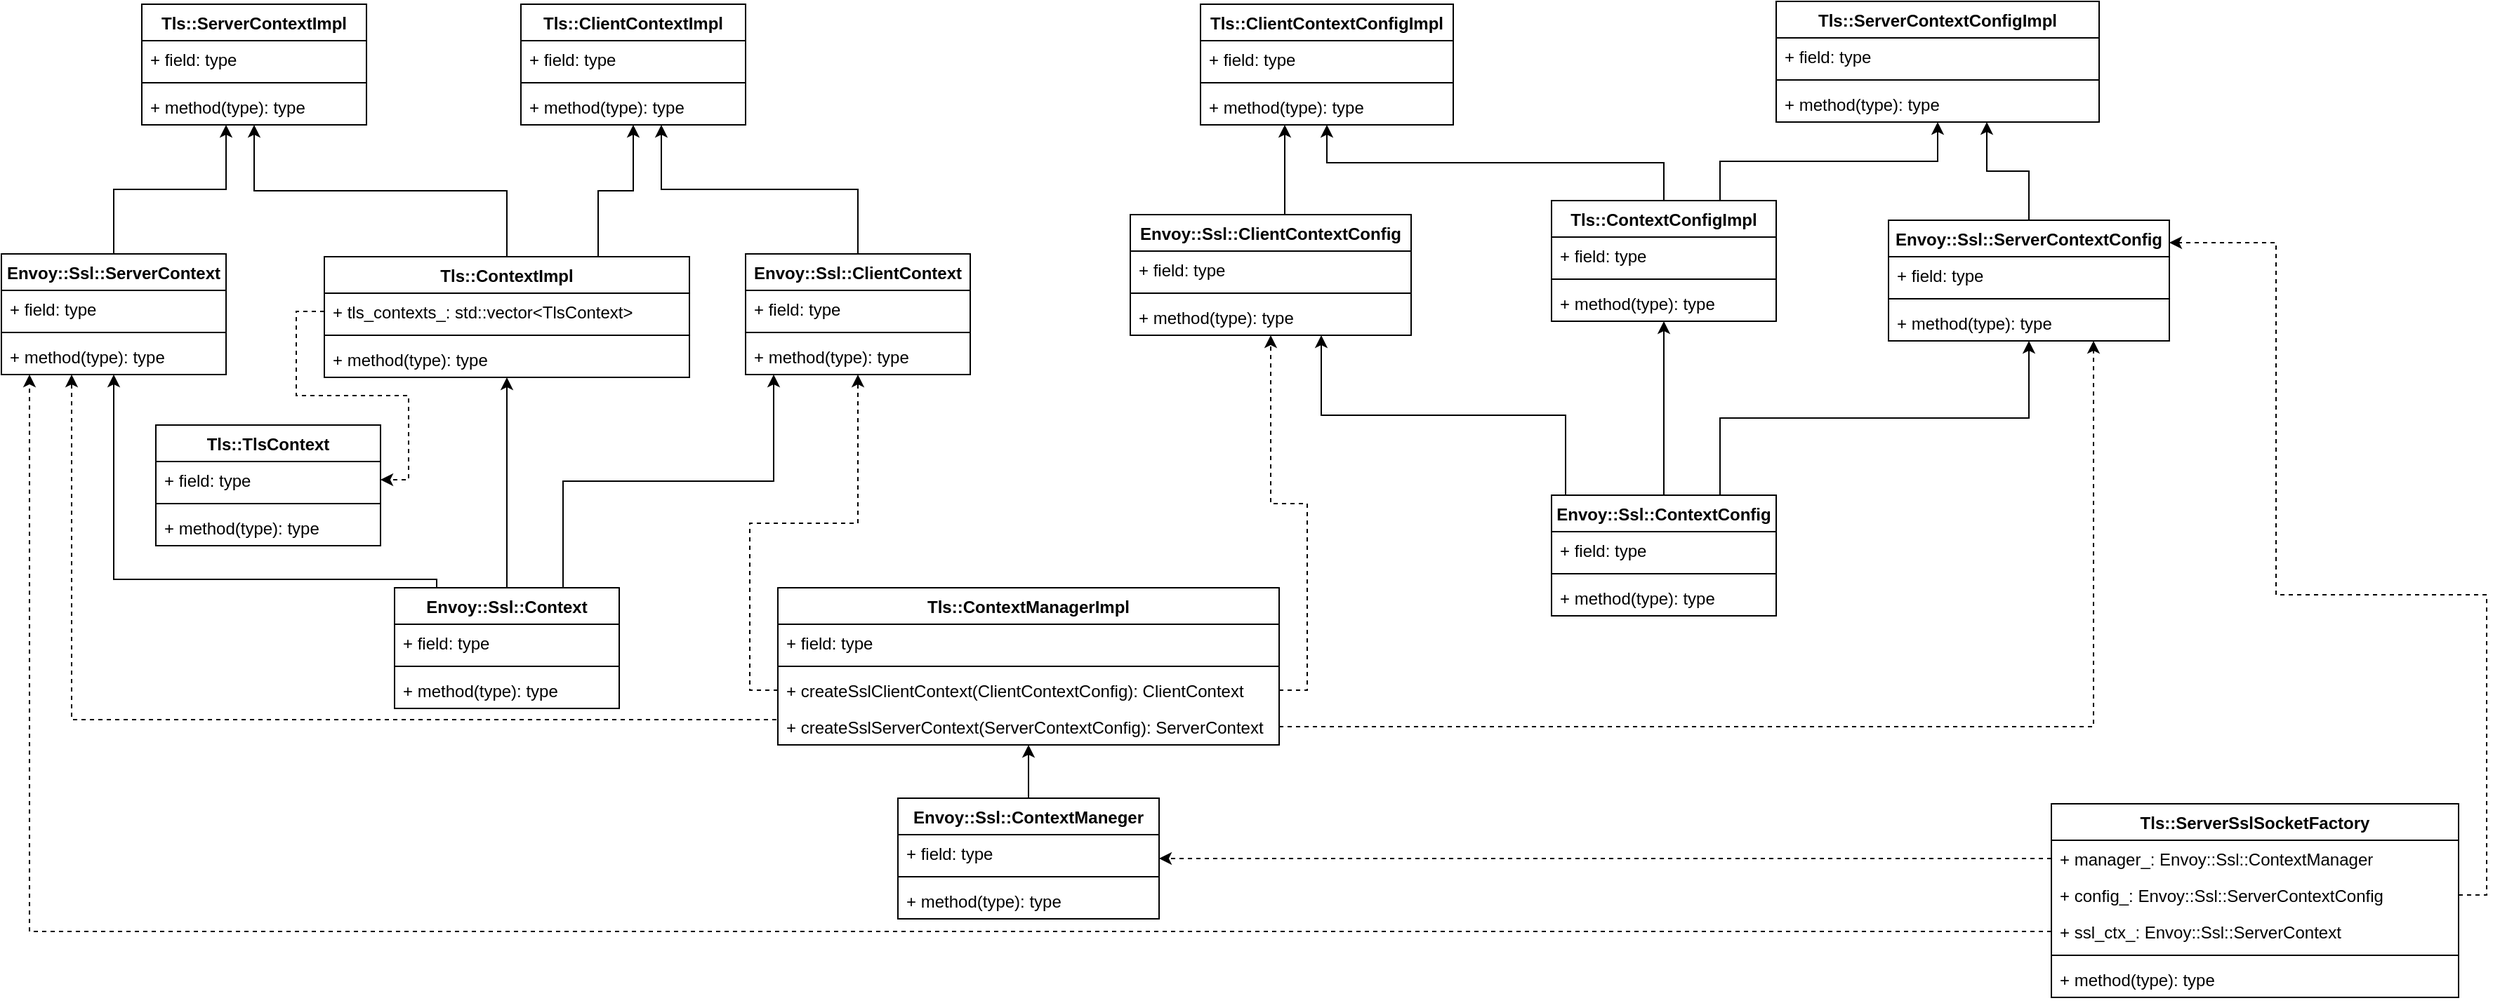 <mxfile version="20.0.1" type="github">
  <diagram id="fpAuEDeqfhxS8tu8NXfJ" name="Page-1">
    <mxGraphModel dx="1635" dy="909" grid="1" gridSize="10" guides="1" tooltips="1" connect="1" arrows="1" fold="1" page="1" pageScale="1" pageWidth="850" pageHeight="1100" math="0" shadow="0">
      <root>
        <mxCell id="0" />
        <mxCell id="1" parent="0" />
        <mxCell id="iw4yv8eGYF1eSozu9PhO-1" value="Tls::ServerContextImpl" style="swimlane;fontStyle=1;align=center;verticalAlign=top;childLayout=stackLayout;horizontal=1;startSize=26;horizontalStack=0;resizeParent=1;resizeParentMax=0;resizeLast=0;collapsible=1;marginBottom=0;" vertex="1" parent="1">
          <mxGeometry x="330" y="440" width="160" height="86" as="geometry" />
        </mxCell>
        <mxCell id="iw4yv8eGYF1eSozu9PhO-2" value="+ field: type" style="text;strokeColor=none;fillColor=none;align=left;verticalAlign=top;spacingLeft=4;spacingRight=4;overflow=hidden;rotatable=0;points=[[0,0.5],[1,0.5]];portConstraint=eastwest;" vertex="1" parent="iw4yv8eGYF1eSozu9PhO-1">
          <mxGeometry y="26" width="160" height="26" as="geometry" />
        </mxCell>
        <mxCell id="iw4yv8eGYF1eSozu9PhO-3" value="" style="line;strokeWidth=1;fillColor=none;align=left;verticalAlign=middle;spacingTop=-1;spacingLeft=3;spacingRight=3;rotatable=0;labelPosition=right;points=[];portConstraint=eastwest;" vertex="1" parent="iw4yv8eGYF1eSozu9PhO-1">
          <mxGeometry y="52" width="160" height="8" as="geometry" />
        </mxCell>
        <mxCell id="iw4yv8eGYF1eSozu9PhO-4" value="+ method(type): type" style="text;strokeColor=none;fillColor=none;align=left;verticalAlign=top;spacingLeft=4;spacingRight=4;overflow=hidden;rotatable=0;points=[[0,0.5],[1,0.5]];portConstraint=eastwest;" vertex="1" parent="iw4yv8eGYF1eSozu9PhO-1">
          <mxGeometry y="60" width="160" height="26" as="geometry" />
        </mxCell>
        <mxCell id="iw4yv8eGYF1eSozu9PhO-17" style="edgeStyle=orthogonalEdgeStyle;rounded=0;orthogonalLoop=1;jettySize=auto;html=1;" edge="1" parent="1" source="iw4yv8eGYF1eSozu9PhO-5" target="iw4yv8eGYF1eSozu9PhO-1">
          <mxGeometry relative="1" as="geometry" />
        </mxCell>
        <mxCell id="iw4yv8eGYF1eSozu9PhO-18" style="edgeStyle=orthogonalEdgeStyle;rounded=0;orthogonalLoop=1;jettySize=auto;html=1;exitX=0.75;exitY=0;exitDx=0;exitDy=0;" edge="1" parent="1" source="iw4yv8eGYF1eSozu9PhO-5" target="iw4yv8eGYF1eSozu9PhO-13">
          <mxGeometry relative="1" as="geometry" />
        </mxCell>
        <mxCell id="iw4yv8eGYF1eSozu9PhO-5" value="Tls::ContextImpl" style="swimlane;fontStyle=1;align=center;verticalAlign=top;childLayout=stackLayout;horizontal=1;startSize=26;horizontalStack=0;resizeParent=1;resizeParentMax=0;resizeLast=0;collapsible=1;marginBottom=0;" vertex="1" parent="1">
          <mxGeometry x="460" y="620" width="260" height="86" as="geometry" />
        </mxCell>
        <mxCell id="iw4yv8eGYF1eSozu9PhO-6" value="+ tls_contexts_: std::vector&lt;TlsContext&gt;" style="text;strokeColor=none;fillColor=none;align=left;verticalAlign=top;spacingLeft=4;spacingRight=4;overflow=hidden;rotatable=0;points=[[0,0.5],[1,0.5]];portConstraint=eastwest;" vertex="1" parent="iw4yv8eGYF1eSozu9PhO-5">
          <mxGeometry y="26" width="260" height="26" as="geometry" />
        </mxCell>
        <mxCell id="iw4yv8eGYF1eSozu9PhO-7" value="" style="line;strokeWidth=1;fillColor=none;align=left;verticalAlign=middle;spacingTop=-1;spacingLeft=3;spacingRight=3;rotatable=0;labelPosition=right;points=[];portConstraint=eastwest;" vertex="1" parent="iw4yv8eGYF1eSozu9PhO-5">
          <mxGeometry y="52" width="260" height="8" as="geometry" />
        </mxCell>
        <mxCell id="iw4yv8eGYF1eSozu9PhO-8" value="+ method(type): type" style="text;strokeColor=none;fillColor=none;align=left;verticalAlign=top;spacingLeft=4;spacingRight=4;overflow=hidden;rotatable=0;points=[[0,0.5],[1,0.5]];portConstraint=eastwest;" vertex="1" parent="iw4yv8eGYF1eSozu9PhO-5">
          <mxGeometry y="60" width="260" height="26" as="geometry" />
        </mxCell>
        <mxCell id="iw4yv8eGYF1eSozu9PhO-19" style="edgeStyle=orthogonalEdgeStyle;rounded=0;orthogonalLoop=1;jettySize=auto;html=1;" edge="1" parent="1" source="iw4yv8eGYF1eSozu9PhO-9" target="iw4yv8eGYF1eSozu9PhO-5">
          <mxGeometry relative="1" as="geometry" />
        </mxCell>
        <mxCell id="iw4yv8eGYF1eSozu9PhO-75" style="edgeStyle=orthogonalEdgeStyle;rounded=0;orthogonalLoop=1;jettySize=auto;html=1;exitX=0.75;exitY=0;exitDx=0;exitDy=0;" edge="1" parent="1" source="iw4yv8eGYF1eSozu9PhO-9" target="iw4yv8eGYF1eSozu9PhO-69">
          <mxGeometry relative="1" as="geometry">
            <Array as="points">
              <mxPoint x="630" y="780" />
              <mxPoint x="780" y="780" />
            </Array>
          </mxGeometry>
        </mxCell>
        <mxCell id="iw4yv8eGYF1eSozu9PhO-76" style="edgeStyle=orthogonalEdgeStyle;rounded=0;orthogonalLoop=1;jettySize=auto;html=1;exitX=0.25;exitY=0;exitDx=0;exitDy=0;" edge="1" parent="1" source="iw4yv8eGYF1eSozu9PhO-9" target="iw4yv8eGYF1eSozu9PhO-65">
          <mxGeometry relative="1" as="geometry">
            <Array as="points">
              <mxPoint x="540" y="850" />
              <mxPoint x="310" y="850" />
            </Array>
          </mxGeometry>
        </mxCell>
        <mxCell id="iw4yv8eGYF1eSozu9PhO-9" value="Envoy::Ssl::Context" style="swimlane;fontStyle=1;align=center;verticalAlign=top;childLayout=stackLayout;horizontal=1;startSize=26;horizontalStack=0;resizeParent=1;resizeParentMax=0;resizeLast=0;collapsible=1;marginBottom=0;" vertex="1" parent="1">
          <mxGeometry x="510" y="856" width="160" height="86" as="geometry" />
        </mxCell>
        <mxCell id="iw4yv8eGYF1eSozu9PhO-10" value="+ field: type" style="text;strokeColor=none;fillColor=none;align=left;verticalAlign=top;spacingLeft=4;spacingRight=4;overflow=hidden;rotatable=0;points=[[0,0.5],[1,0.5]];portConstraint=eastwest;" vertex="1" parent="iw4yv8eGYF1eSozu9PhO-9">
          <mxGeometry y="26" width="160" height="26" as="geometry" />
        </mxCell>
        <mxCell id="iw4yv8eGYF1eSozu9PhO-11" value="" style="line;strokeWidth=1;fillColor=none;align=left;verticalAlign=middle;spacingTop=-1;spacingLeft=3;spacingRight=3;rotatable=0;labelPosition=right;points=[];portConstraint=eastwest;" vertex="1" parent="iw4yv8eGYF1eSozu9PhO-9">
          <mxGeometry y="52" width="160" height="8" as="geometry" />
        </mxCell>
        <mxCell id="iw4yv8eGYF1eSozu9PhO-12" value="+ method(type): type" style="text;strokeColor=none;fillColor=none;align=left;verticalAlign=top;spacingLeft=4;spacingRight=4;overflow=hidden;rotatable=0;points=[[0,0.5],[1,0.5]];portConstraint=eastwest;" vertex="1" parent="iw4yv8eGYF1eSozu9PhO-9">
          <mxGeometry y="60" width="160" height="26" as="geometry" />
        </mxCell>
        <mxCell id="iw4yv8eGYF1eSozu9PhO-13" value="Tls::ClientContextImpl" style="swimlane;fontStyle=1;align=center;verticalAlign=top;childLayout=stackLayout;horizontal=1;startSize=26;horizontalStack=0;resizeParent=1;resizeParentMax=0;resizeLast=0;collapsible=1;marginBottom=0;" vertex="1" parent="1">
          <mxGeometry x="600" y="440" width="160" height="86" as="geometry" />
        </mxCell>
        <mxCell id="iw4yv8eGYF1eSozu9PhO-14" value="+ field: type" style="text;strokeColor=none;fillColor=none;align=left;verticalAlign=top;spacingLeft=4;spacingRight=4;overflow=hidden;rotatable=0;points=[[0,0.5],[1,0.5]];portConstraint=eastwest;" vertex="1" parent="iw4yv8eGYF1eSozu9PhO-13">
          <mxGeometry y="26" width="160" height="26" as="geometry" />
        </mxCell>
        <mxCell id="iw4yv8eGYF1eSozu9PhO-15" value="" style="line;strokeWidth=1;fillColor=none;align=left;verticalAlign=middle;spacingTop=-1;spacingLeft=3;spacingRight=3;rotatable=0;labelPosition=right;points=[];portConstraint=eastwest;" vertex="1" parent="iw4yv8eGYF1eSozu9PhO-13">
          <mxGeometry y="52" width="160" height="8" as="geometry" />
        </mxCell>
        <mxCell id="iw4yv8eGYF1eSozu9PhO-16" value="+ method(type): type" style="text;strokeColor=none;fillColor=none;align=left;verticalAlign=top;spacingLeft=4;spacingRight=4;overflow=hidden;rotatable=0;points=[[0,0.5],[1,0.5]];portConstraint=eastwest;" vertex="1" parent="iw4yv8eGYF1eSozu9PhO-13">
          <mxGeometry y="60" width="160" height="26" as="geometry" />
        </mxCell>
        <mxCell id="iw4yv8eGYF1eSozu9PhO-20" value="Tls::TlsContext&#xa;" style="swimlane;fontStyle=1;align=center;verticalAlign=top;childLayout=stackLayout;horizontal=1;startSize=26;horizontalStack=0;resizeParent=1;resizeParentMax=0;resizeLast=0;collapsible=1;marginBottom=0;" vertex="1" parent="1">
          <mxGeometry x="340" y="740" width="160" height="86" as="geometry" />
        </mxCell>
        <mxCell id="iw4yv8eGYF1eSozu9PhO-21" value="+ field: type" style="text;strokeColor=none;fillColor=none;align=left;verticalAlign=top;spacingLeft=4;spacingRight=4;overflow=hidden;rotatable=0;points=[[0,0.5],[1,0.5]];portConstraint=eastwest;" vertex="1" parent="iw4yv8eGYF1eSozu9PhO-20">
          <mxGeometry y="26" width="160" height="26" as="geometry" />
        </mxCell>
        <mxCell id="iw4yv8eGYF1eSozu9PhO-22" value="" style="line;strokeWidth=1;fillColor=none;align=left;verticalAlign=middle;spacingTop=-1;spacingLeft=3;spacingRight=3;rotatable=0;labelPosition=right;points=[];portConstraint=eastwest;" vertex="1" parent="iw4yv8eGYF1eSozu9PhO-20">
          <mxGeometry y="52" width="160" height="8" as="geometry" />
        </mxCell>
        <mxCell id="iw4yv8eGYF1eSozu9PhO-23" value="+ method(type): type" style="text;strokeColor=none;fillColor=none;align=left;verticalAlign=top;spacingLeft=4;spacingRight=4;overflow=hidden;rotatable=0;points=[[0,0.5],[1,0.5]];portConstraint=eastwest;" vertex="1" parent="iw4yv8eGYF1eSozu9PhO-20">
          <mxGeometry y="60" width="160" height="26" as="geometry" />
        </mxCell>
        <mxCell id="iw4yv8eGYF1eSozu9PhO-24" style="edgeStyle=orthogonalEdgeStyle;rounded=0;orthogonalLoop=1;jettySize=auto;html=1;exitX=0;exitY=0.5;exitDx=0;exitDy=0;entryX=1;entryY=0.5;entryDx=0;entryDy=0;dashed=1;" edge="1" parent="1" source="iw4yv8eGYF1eSozu9PhO-6" target="iw4yv8eGYF1eSozu9PhO-21">
          <mxGeometry relative="1" as="geometry" />
        </mxCell>
        <mxCell id="iw4yv8eGYF1eSozu9PhO-41" style="edgeStyle=orthogonalEdgeStyle;rounded=0;orthogonalLoop=1;jettySize=auto;html=1;exitX=0.5;exitY=0;exitDx=0;exitDy=0;" edge="1" parent="1" source="iw4yv8eGYF1eSozu9PhO-25" target="iw4yv8eGYF1eSozu9PhO-29">
          <mxGeometry relative="1" as="geometry">
            <Array as="points">
              <mxPoint x="1414" y="720" />
              <mxPoint x="1414" y="720" />
            </Array>
          </mxGeometry>
        </mxCell>
        <mxCell id="iw4yv8eGYF1eSozu9PhO-42" style="edgeStyle=orthogonalEdgeStyle;rounded=0;orthogonalLoop=1;jettySize=auto;html=1;exitX=0.75;exitY=0;exitDx=0;exitDy=0;" edge="1" parent="1" source="iw4yv8eGYF1eSozu9PhO-25" target="iw4yv8eGYF1eSozu9PhO-37">
          <mxGeometry relative="1" as="geometry">
            <Array as="points">
              <mxPoint x="1344" y="790" />
              <mxPoint x="1344" y="733" />
              <mxPoint x="1170" y="733" />
            </Array>
          </mxGeometry>
        </mxCell>
        <mxCell id="iw4yv8eGYF1eSozu9PhO-53" style="edgeStyle=orthogonalEdgeStyle;rounded=0;orthogonalLoop=1;jettySize=auto;html=1;exitX=0.75;exitY=0;exitDx=0;exitDy=0;" edge="1" parent="1" source="iw4yv8eGYF1eSozu9PhO-25" target="iw4yv8eGYF1eSozu9PhO-49">
          <mxGeometry relative="1" as="geometry" />
        </mxCell>
        <mxCell id="iw4yv8eGYF1eSozu9PhO-25" value="Envoy::Ssl::ContextConfig" style="swimlane;fontStyle=1;align=center;verticalAlign=top;childLayout=stackLayout;horizontal=1;startSize=26;horizontalStack=0;resizeParent=1;resizeParentMax=0;resizeLast=0;collapsible=1;marginBottom=0;" vertex="1" parent="1">
          <mxGeometry x="1334" y="790" width="160" height="86" as="geometry" />
        </mxCell>
        <mxCell id="iw4yv8eGYF1eSozu9PhO-26" value="+ field: type" style="text;strokeColor=none;fillColor=none;align=left;verticalAlign=top;spacingLeft=4;spacingRight=4;overflow=hidden;rotatable=0;points=[[0,0.5],[1,0.5]];portConstraint=eastwest;" vertex="1" parent="iw4yv8eGYF1eSozu9PhO-25">
          <mxGeometry y="26" width="160" height="26" as="geometry" />
        </mxCell>
        <mxCell id="iw4yv8eGYF1eSozu9PhO-27" value="" style="line;strokeWidth=1;fillColor=none;align=left;verticalAlign=middle;spacingTop=-1;spacingLeft=3;spacingRight=3;rotatable=0;labelPosition=right;points=[];portConstraint=eastwest;" vertex="1" parent="iw4yv8eGYF1eSozu9PhO-25">
          <mxGeometry y="52" width="160" height="8" as="geometry" />
        </mxCell>
        <mxCell id="iw4yv8eGYF1eSozu9PhO-28" value="+ method(type): type" style="text;strokeColor=none;fillColor=none;align=left;verticalAlign=top;spacingLeft=4;spacingRight=4;overflow=hidden;rotatable=0;points=[[0,0.5],[1,0.5]];portConstraint=eastwest;" vertex="1" parent="iw4yv8eGYF1eSozu9PhO-25">
          <mxGeometry y="60" width="160" height="26" as="geometry" />
        </mxCell>
        <mxCell id="iw4yv8eGYF1eSozu9PhO-43" style="edgeStyle=orthogonalEdgeStyle;rounded=0;orthogonalLoop=1;jettySize=auto;html=1;exitX=0.5;exitY=0;exitDx=0;exitDy=0;" edge="1" parent="1" source="iw4yv8eGYF1eSozu9PhO-29" target="iw4yv8eGYF1eSozu9PhO-33">
          <mxGeometry relative="1" as="geometry" />
        </mxCell>
        <mxCell id="iw4yv8eGYF1eSozu9PhO-54" style="edgeStyle=orthogonalEdgeStyle;rounded=0;orthogonalLoop=1;jettySize=auto;html=1;exitX=0.75;exitY=0;exitDx=0;exitDy=0;" edge="1" parent="1" source="iw4yv8eGYF1eSozu9PhO-29" target="iw4yv8eGYF1eSozu9PhO-45">
          <mxGeometry relative="1" as="geometry" />
        </mxCell>
        <mxCell id="iw4yv8eGYF1eSozu9PhO-29" value="Tls::ContextConfigImpl" style="swimlane;fontStyle=1;align=center;verticalAlign=top;childLayout=stackLayout;horizontal=1;startSize=26;horizontalStack=0;resizeParent=1;resizeParentMax=0;resizeLast=0;collapsible=1;marginBottom=0;" vertex="1" parent="1">
          <mxGeometry x="1334" y="580" width="160" height="86" as="geometry" />
        </mxCell>
        <mxCell id="iw4yv8eGYF1eSozu9PhO-30" value="+ field: type" style="text;strokeColor=none;fillColor=none;align=left;verticalAlign=top;spacingLeft=4;spacingRight=4;overflow=hidden;rotatable=0;points=[[0,0.5],[1,0.5]];portConstraint=eastwest;" vertex="1" parent="iw4yv8eGYF1eSozu9PhO-29">
          <mxGeometry y="26" width="160" height="26" as="geometry" />
        </mxCell>
        <mxCell id="iw4yv8eGYF1eSozu9PhO-31" value="" style="line;strokeWidth=1;fillColor=none;align=left;verticalAlign=middle;spacingTop=-1;spacingLeft=3;spacingRight=3;rotatable=0;labelPosition=right;points=[];portConstraint=eastwest;" vertex="1" parent="iw4yv8eGYF1eSozu9PhO-29">
          <mxGeometry y="52" width="160" height="8" as="geometry" />
        </mxCell>
        <mxCell id="iw4yv8eGYF1eSozu9PhO-32" value="+ method(type): type" style="text;strokeColor=none;fillColor=none;align=left;verticalAlign=top;spacingLeft=4;spacingRight=4;overflow=hidden;rotatable=0;points=[[0,0.5],[1,0.5]];portConstraint=eastwest;" vertex="1" parent="iw4yv8eGYF1eSozu9PhO-29">
          <mxGeometry y="60" width="160" height="26" as="geometry" />
        </mxCell>
        <mxCell id="iw4yv8eGYF1eSozu9PhO-33" value="Tls::ClientContextConfigImpl" style="swimlane;fontStyle=1;align=center;verticalAlign=top;childLayout=stackLayout;horizontal=1;startSize=26;horizontalStack=0;resizeParent=1;resizeParentMax=0;resizeLast=0;collapsible=1;marginBottom=0;" vertex="1" parent="1">
          <mxGeometry x="1084" y="440" width="180" height="86" as="geometry" />
        </mxCell>
        <mxCell id="iw4yv8eGYF1eSozu9PhO-34" value="+ field: type" style="text;strokeColor=none;fillColor=none;align=left;verticalAlign=top;spacingLeft=4;spacingRight=4;overflow=hidden;rotatable=0;points=[[0,0.5],[1,0.5]];portConstraint=eastwest;" vertex="1" parent="iw4yv8eGYF1eSozu9PhO-33">
          <mxGeometry y="26" width="180" height="26" as="geometry" />
        </mxCell>
        <mxCell id="iw4yv8eGYF1eSozu9PhO-35" value="" style="line;strokeWidth=1;fillColor=none;align=left;verticalAlign=middle;spacingTop=-1;spacingLeft=3;spacingRight=3;rotatable=0;labelPosition=right;points=[];portConstraint=eastwest;" vertex="1" parent="iw4yv8eGYF1eSozu9PhO-33">
          <mxGeometry y="52" width="180" height="8" as="geometry" />
        </mxCell>
        <mxCell id="iw4yv8eGYF1eSozu9PhO-36" value="+ method(type): type" style="text;strokeColor=none;fillColor=none;align=left;verticalAlign=top;spacingLeft=4;spacingRight=4;overflow=hidden;rotatable=0;points=[[0,0.5],[1,0.5]];portConstraint=eastwest;" vertex="1" parent="iw4yv8eGYF1eSozu9PhO-33">
          <mxGeometry y="60" width="180" height="26" as="geometry" />
        </mxCell>
        <mxCell id="iw4yv8eGYF1eSozu9PhO-44" style="edgeStyle=orthogonalEdgeStyle;rounded=0;orthogonalLoop=1;jettySize=auto;html=1;exitX=0.5;exitY=0;exitDx=0;exitDy=0;" edge="1" parent="1" source="iw4yv8eGYF1eSozu9PhO-37" target="iw4yv8eGYF1eSozu9PhO-33">
          <mxGeometry relative="1" as="geometry">
            <Array as="points">
              <mxPoint x="1144" y="590" />
            </Array>
          </mxGeometry>
        </mxCell>
        <mxCell id="iw4yv8eGYF1eSozu9PhO-37" value="Envoy::Ssl::ClientContextConfig" style="swimlane;fontStyle=1;align=center;verticalAlign=top;childLayout=stackLayout;horizontal=1;startSize=26;horizontalStack=0;resizeParent=1;resizeParentMax=0;resizeLast=0;collapsible=1;marginBottom=0;" vertex="1" parent="1">
          <mxGeometry x="1034" y="590" width="200" height="86" as="geometry" />
        </mxCell>
        <mxCell id="iw4yv8eGYF1eSozu9PhO-38" value="+ field: type" style="text;strokeColor=none;fillColor=none;align=left;verticalAlign=top;spacingLeft=4;spacingRight=4;overflow=hidden;rotatable=0;points=[[0,0.5],[1,0.5]];portConstraint=eastwest;" vertex="1" parent="iw4yv8eGYF1eSozu9PhO-37">
          <mxGeometry y="26" width="200" height="26" as="geometry" />
        </mxCell>
        <mxCell id="iw4yv8eGYF1eSozu9PhO-39" value="" style="line;strokeWidth=1;fillColor=none;align=left;verticalAlign=middle;spacingTop=-1;spacingLeft=3;spacingRight=3;rotatable=0;labelPosition=right;points=[];portConstraint=eastwest;" vertex="1" parent="iw4yv8eGYF1eSozu9PhO-37">
          <mxGeometry y="52" width="200" height="8" as="geometry" />
        </mxCell>
        <mxCell id="iw4yv8eGYF1eSozu9PhO-40" value="+ method(type): type" style="text;strokeColor=none;fillColor=none;align=left;verticalAlign=top;spacingLeft=4;spacingRight=4;overflow=hidden;rotatable=0;points=[[0,0.5],[1,0.5]];portConstraint=eastwest;" vertex="1" parent="iw4yv8eGYF1eSozu9PhO-37">
          <mxGeometry y="60" width="200" height="26" as="geometry" />
        </mxCell>
        <mxCell id="iw4yv8eGYF1eSozu9PhO-45" value="Tls::ServerContextConfigImpl" style="swimlane;fontStyle=1;align=center;verticalAlign=top;childLayout=stackLayout;horizontal=1;startSize=26;horizontalStack=0;resizeParent=1;resizeParentMax=0;resizeLast=0;collapsible=1;marginBottom=0;" vertex="1" parent="1">
          <mxGeometry x="1494" y="438" width="230" height="86" as="geometry" />
        </mxCell>
        <mxCell id="iw4yv8eGYF1eSozu9PhO-46" value="+ field: type" style="text;strokeColor=none;fillColor=none;align=left;verticalAlign=top;spacingLeft=4;spacingRight=4;overflow=hidden;rotatable=0;points=[[0,0.5],[1,0.5]];portConstraint=eastwest;" vertex="1" parent="iw4yv8eGYF1eSozu9PhO-45">
          <mxGeometry y="26" width="230" height="26" as="geometry" />
        </mxCell>
        <mxCell id="iw4yv8eGYF1eSozu9PhO-47" value="" style="line;strokeWidth=1;fillColor=none;align=left;verticalAlign=middle;spacingTop=-1;spacingLeft=3;spacingRight=3;rotatable=0;labelPosition=right;points=[];portConstraint=eastwest;" vertex="1" parent="iw4yv8eGYF1eSozu9PhO-45">
          <mxGeometry y="52" width="230" height="8" as="geometry" />
        </mxCell>
        <mxCell id="iw4yv8eGYF1eSozu9PhO-48" value="+ method(type): type" style="text;strokeColor=none;fillColor=none;align=left;verticalAlign=top;spacingLeft=4;spacingRight=4;overflow=hidden;rotatable=0;points=[[0,0.5],[1,0.5]];portConstraint=eastwest;" vertex="1" parent="iw4yv8eGYF1eSozu9PhO-45">
          <mxGeometry y="60" width="230" height="26" as="geometry" />
        </mxCell>
        <mxCell id="iw4yv8eGYF1eSozu9PhO-55" style="edgeStyle=orthogonalEdgeStyle;rounded=0;orthogonalLoop=1;jettySize=auto;html=1;exitX=0.5;exitY=0;exitDx=0;exitDy=0;" edge="1" parent="1" source="iw4yv8eGYF1eSozu9PhO-49" target="iw4yv8eGYF1eSozu9PhO-45">
          <mxGeometry relative="1" as="geometry">
            <Array as="points">
              <mxPoint x="1674" y="559" />
              <mxPoint x="1644" y="559" />
            </Array>
          </mxGeometry>
        </mxCell>
        <mxCell id="iw4yv8eGYF1eSozu9PhO-49" value="Envoy::Ssl::ServerContextConfig" style="swimlane;fontStyle=1;align=center;verticalAlign=top;childLayout=stackLayout;horizontal=1;startSize=26;horizontalStack=0;resizeParent=1;resizeParentMax=0;resizeLast=0;collapsible=1;marginBottom=0;" vertex="1" parent="1">
          <mxGeometry x="1574" y="594" width="200" height="86" as="geometry" />
        </mxCell>
        <mxCell id="iw4yv8eGYF1eSozu9PhO-50" value="+ field: type" style="text;strokeColor=none;fillColor=none;align=left;verticalAlign=top;spacingLeft=4;spacingRight=4;overflow=hidden;rotatable=0;points=[[0,0.5],[1,0.5]];portConstraint=eastwest;" vertex="1" parent="iw4yv8eGYF1eSozu9PhO-49">
          <mxGeometry y="26" width="200" height="26" as="geometry" />
        </mxCell>
        <mxCell id="iw4yv8eGYF1eSozu9PhO-51" value="" style="line;strokeWidth=1;fillColor=none;align=left;verticalAlign=middle;spacingTop=-1;spacingLeft=3;spacingRight=3;rotatable=0;labelPosition=right;points=[];portConstraint=eastwest;" vertex="1" parent="iw4yv8eGYF1eSozu9PhO-49">
          <mxGeometry y="52" width="200" height="8" as="geometry" />
        </mxCell>
        <mxCell id="iw4yv8eGYF1eSozu9PhO-52" value="+ method(type): type" style="text;strokeColor=none;fillColor=none;align=left;verticalAlign=top;spacingLeft=4;spacingRight=4;overflow=hidden;rotatable=0;points=[[0,0.5],[1,0.5]];portConstraint=eastwest;" vertex="1" parent="iw4yv8eGYF1eSozu9PhO-49">
          <mxGeometry y="60" width="200" height="26" as="geometry" />
        </mxCell>
        <mxCell id="iw4yv8eGYF1eSozu9PhO-56" value="Tls::ContextManagerImpl" style="swimlane;fontStyle=1;align=center;verticalAlign=top;childLayout=stackLayout;horizontal=1;startSize=26;horizontalStack=0;resizeParent=1;resizeParentMax=0;resizeLast=0;collapsible=1;marginBottom=0;" vertex="1" parent="1">
          <mxGeometry x="783" y="856" width="357" height="112" as="geometry" />
        </mxCell>
        <mxCell id="iw4yv8eGYF1eSozu9PhO-57" value="+ field: type" style="text;strokeColor=none;fillColor=none;align=left;verticalAlign=top;spacingLeft=4;spacingRight=4;overflow=hidden;rotatable=0;points=[[0,0.5],[1,0.5]];portConstraint=eastwest;" vertex="1" parent="iw4yv8eGYF1eSozu9PhO-56">
          <mxGeometry y="26" width="357" height="26" as="geometry" />
        </mxCell>
        <mxCell id="iw4yv8eGYF1eSozu9PhO-58" value="" style="line;strokeWidth=1;fillColor=none;align=left;verticalAlign=middle;spacingTop=-1;spacingLeft=3;spacingRight=3;rotatable=0;labelPosition=right;points=[];portConstraint=eastwest;" vertex="1" parent="iw4yv8eGYF1eSozu9PhO-56">
          <mxGeometry y="52" width="357" height="8" as="geometry" />
        </mxCell>
        <mxCell id="iw4yv8eGYF1eSozu9PhO-59" value="+ createSslClientContext(ClientContextConfig): ClientContext" style="text;strokeColor=none;fillColor=none;align=left;verticalAlign=top;spacingLeft=4;spacingRight=4;overflow=hidden;rotatable=0;points=[[0,0.5],[1,0.5]];portConstraint=eastwest;" vertex="1" parent="iw4yv8eGYF1eSozu9PhO-56">
          <mxGeometry y="60" width="357" height="26" as="geometry" />
        </mxCell>
        <mxCell id="iw4yv8eGYF1eSozu9PhO-64" value="+ createSslServerContext(ServerContextConfig): ServerContext" style="text;strokeColor=none;fillColor=none;align=left;verticalAlign=top;spacingLeft=4;spacingRight=4;overflow=hidden;rotatable=0;points=[[0,0.5],[1,0.5]];portConstraint=eastwest;" vertex="1" parent="iw4yv8eGYF1eSozu9PhO-56">
          <mxGeometry y="86" width="357" height="26" as="geometry" />
        </mxCell>
        <mxCell id="iw4yv8eGYF1eSozu9PhO-81" style="edgeStyle=orthogonalEdgeStyle;rounded=0;orthogonalLoop=1;jettySize=auto;html=1;exitX=0.5;exitY=0;exitDx=0;exitDy=0;" edge="1" parent="1" source="iw4yv8eGYF1eSozu9PhO-60" target="iw4yv8eGYF1eSozu9PhO-56">
          <mxGeometry relative="1" as="geometry" />
        </mxCell>
        <mxCell id="iw4yv8eGYF1eSozu9PhO-60" value="Envoy::Ssl::ContextManeger" style="swimlane;fontStyle=1;align=center;verticalAlign=top;childLayout=stackLayout;horizontal=1;startSize=26;horizontalStack=0;resizeParent=1;resizeParentMax=0;resizeLast=0;collapsible=1;marginBottom=0;" vertex="1" parent="1">
          <mxGeometry x="868.5" y="1006" width="186" height="86" as="geometry" />
        </mxCell>
        <mxCell id="iw4yv8eGYF1eSozu9PhO-61" value="+ field: type" style="text;strokeColor=none;fillColor=none;align=left;verticalAlign=top;spacingLeft=4;spacingRight=4;overflow=hidden;rotatable=0;points=[[0,0.5],[1,0.5]];portConstraint=eastwest;" vertex="1" parent="iw4yv8eGYF1eSozu9PhO-60">
          <mxGeometry y="26" width="186" height="26" as="geometry" />
        </mxCell>
        <mxCell id="iw4yv8eGYF1eSozu9PhO-62" value="" style="line;strokeWidth=1;fillColor=none;align=left;verticalAlign=middle;spacingTop=-1;spacingLeft=3;spacingRight=3;rotatable=0;labelPosition=right;points=[];portConstraint=eastwest;" vertex="1" parent="iw4yv8eGYF1eSozu9PhO-60">
          <mxGeometry y="52" width="186" height="8" as="geometry" />
        </mxCell>
        <mxCell id="iw4yv8eGYF1eSozu9PhO-63" value="+ method(type): type" style="text;strokeColor=none;fillColor=none;align=left;verticalAlign=top;spacingLeft=4;spacingRight=4;overflow=hidden;rotatable=0;points=[[0,0.5],[1,0.5]];portConstraint=eastwest;" vertex="1" parent="iw4yv8eGYF1eSozu9PhO-60">
          <mxGeometry y="60" width="186" height="26" as="geometry" />
        </mxCell>
        <mxCell id="iw4yv8eGYF1eSozu9PhO-73" style="edgeStyle=orthogonalEdgeStyle;rounded=0;orthogonalLoop=1;jettySize=auto;html=1;exitX=0.5;exitY=0;exitDx=0;exitDy=0;" edge="1" parent="1" source="iw4yv8eGYF1eSozu9PhO-65" target="iw4yv8eGYF1eSozu9PhO-1">
          <mxGeometry relative="1" as="geometry">
            <Array as="points">
              <mxPoint x="310" y="572" />
              <mxPoint x="390" y="572" />
            </Array>
          </mxGeometry>
        </mxCell>
        <mxCell id="iw4yv8eGYF1eSozu9PhO-65" value="Envoy::Ssl::ServerContext" style="swimlane;fontStyle=1;align=center;verticalAlign=top;childLayout=stackLayout;horizontal=1;startSize=26;horizontalStack=0;resizeParent=1;resizeParentMax=0;resizeLast=0;collapsible=1;marginBottom=0;" vertex="1" parent="1">
          <mxGeometry x="230" y="618" width="160" height="86" as="geometry" />
        </mxCell>
        <mxCell id="iw4yv8eGYF1eSozu9PhO-66" value="+ field: type" style="text;strokeColor=none;fillColor=none;align=left;verticalAlign=top;spacingLeft=4;spacingRight=4;overflow=hidden;rotatable=0;points=[[0,0.5],[1,0.5]];portConstraint=eastwest;" vertex="1" parent="iw4yv8eGYF1eSozu9PhO-65">
          <mxGeometry y="26" width="160" height="26" as="geometry" />
        </mxCell>
        <mxCell id="iw4yv8eGYF1eSozu9PhO-67" value="" style="line;strokeWidth=1;fillColor=none;align=left;verticalAlign=middle;spacingTop=-1;spacingLeft=3;spacingRight=3;rotatable=0;labelPosition=right;points=[];portConstraint=eastwest;" vertex="1" parent="iw4yv8eGYF1eSozu9PhO-65">
          <mxGeometry y="52" width="160" height="8" as="geometry" />
        </mxCell>
        <mxCell id="iw4yv8eGYF1eSozu9PhO-68" value="+ method(type): type" style="text;strokeColor=none;fillColor=none;align=left;verticalAlign=top;spacingLeft=4;spacingRight=4;overflow=hidden;rotatable=0;points=[[0,0.5],[1,0.5]];portConstraint=eastwest;" vertex="1" parent="iw4yv8eGYF1eSozu9PhO-65">
          <mxGeometry y="60" width="160" height="26" as="geometry" />
        </mxCell>
        <mxCell id="iw4yv8eGYF1eSozu9PhO-74" style="edgeStyle=orthogonalEdgeStyle;rounded=0;orthogonalLoop=1;jettySize=auto;html=1;exitX=0.5;exitY=0;exitDx=0;exitDy=0;" edge="1" parent="1" source="iw4yv8eGYF1eSozu9PhO-69" target="iw4yv8eGYF1eSozu9PhO-13">
          <mxGeometry relative="1" as="geometry">
            <Array as="points">
              <mxPoint x="840" y="572" />
              <mxPoint x="700" y="572" />
            </Array>
          </mxGeometry>
        </mxCell>
        <mxCell id="iw4yv8eGYF1eSozu9PhO-69" value="Envoy::Ssl::ClientContext" style="swimlane;fontStyle=1;align=center;verticalAlign=top;childLayout=stackLayout;horizontal=1;startSize=26;horizontalStack=0;resizeParent=1;resizeParentMax=0;resizeLast=0;collapsible=1;marginBottom=0;" vertex="1" parent="1">
          <mxGeometry x="760" y="618" width="160" height="86" as="geometry" />
        </mxCell>
        <mxCell id="iw4yv8eGYF1eSozu9PhO-70" value="+ field: type" style="text;strokeColor=none;fillColor=none;align=left;verticalAlign=top;spacingLeft=4;spacingRight=4;overflow=hidden;rotatable=0;points=[[0,0.5],[1,0.5]];portConstraint=eastwest;" vertex="1" parent="iw4yv8eGYF1eSozu9PhO-69">
          <mxGeometry y="26" width="160" height="26" as="geometry" />
        </mxCell>
        <mxCell id="iw4yv8eGYF1eSozu9PhO-71" value="" style="line;strokeWidth=1;fillColor=none;align=left;verticalAlign=middle;spacingTop=-1;spacingLeft=3;spacingRight=3;rotatable=0;labelPosition=right;points=[];portConstraint=eastwest;" vertex="1" parent="iw4yv8eGYF1eSozu9PhO-69">
          <mxGeometry y="52" width="160" height="8" as="geometry" />
        </mxCell>
        <mxCell id="iw4yv8eGYF1eSozu9PhO-72" value="+ method(type): type" style="text;strokeColor=none;fillColor=none;align=left;verticalAlign=top;spacingLeft=4;spacingRight=4;overflow=hidden;rotatable=0;points=[[0,0.5],[1,0.5]];portConstraint=eastwest;" vertex="1" parent="iw4yv8eGYF1eSozu9PhO-69">
          <mxGeometry y="60" width="160" height="26" as="geometry" />
        </mxCell>
        <mxCell id="iw4yv8eGYF1eSozu9PhO-77" style="edgeStyle=orthogonalEdgeStyle;rounded=0;orthogonalLoop=1;jettySize=auto;html=1;exitX=1;exitY=0.5;exitDx=0;exitDy=0;dashed=1;" edge="1" parent="1" source="iw4yv8eGYF1eSozu9PhO-59" target="iw4yv8eGYF1eSozu9PhO-37">
          <mxGeometry relative="1" as="geometry" />
        </mxCell>
        <mxCell id="iw4yv8eGYF1eSozu9PhO-78" style="edgeStyle=orthogonalEdgeStyle;rounded=0;orthogonalLoop=1;jettySize=auto;html=1;exitX=1;exitY=0.5;exitDx=0;exitDy=0;dashed=1;" edge="1" parent="1" source="iw4yv8eGYF1eSozu9PhO-64" target="iw4yv8eGYF1eSozu9PhO-49">
          <mxGeometry relative="1" as="geometry">
            <Array as="points">
              <mxPoint x="1720" y="955" />
            </Array>
          </mxGeometry>
        </mxCell>
        <mxCell id="iw4yv8eGYF1eSozu9PhO-79" style="edgeStyle=orthogonalEdgeStyle;rounded=0;orthogonalLoop=1;jettySize=auto;html=1;exitX=0;exitY=0.5;exitDx=0;exitDy=0;dashed=1;" edge="1" parent="1" source="iw4yv8eGYF1eSozu9PhO-59" target="iw4yv8eGYF1eSozu9PhO-69">
          <mxGeometry relative="1" as="geometry" />
        </mxCell>
        <mxCell id="iw4yv8eGYF1eSozu9PhO-80" style="edgeStyle=orthogonalEdgeStyle;rounded=0;orthogonalLoop=1;jettySize=auto;html=1;exitX=0;exitY=0.5;exitDx=0;exitDy=0;dashed=1;" edge="1" parent="1" source="iw4yv8eGYF1eSozu9PhO-64" target="iw4yv8eGYF1eSozu9PhO-65">
          <mxGeometry relative="1" as="geometry">
            <Array as="points">
              <mxPoint x="783" y="950" />
              <mxPoint x="280" y="950" />
            </Array>
          </mxGeometry>
        </mxCell>
        <mxCell id="iw4yv8eGYF1eSozu9PhO-82" value="Tls::ServerSslSocketFactory" style="swimlane;fontStyle=1;align=center;verticalAlign=top;childLayout=stackLayout;horizontal=1;startSize=26;horizontalStack=0;resizeParent=1;resizeParentMax=0;resizeLast=0;collapsible=1;marginBottom=0;" vertex="1" parent="1">
          <mxGeometry x="1690" y="1010" width="290" height="138" as="geometry" />
        </mxCell>
        <mxCell id="iw4yv8eGYF1eSozu9PhO-83" value="+ manager_: Envoy::Ssl::ContextManager" style="text;strokeColor=none;fillColor=none;align=left;verticalAlign=top;spacingLeft=4;spacingRight=4;overflow=hidden;rotatable=0;points=[[0,0.5],[1,0.5]];portConstraint=eastwest;" vertex="1" parent="iw4yv8eGYF1eSozu9PhO-82">
          <mxGeometry y="26" width="290" height="26" as="geometry" />
        </mxCell>
        <mxCell id="iw4yv8eGYF1eSozu9PhO-86" value="+ config_: Envoy::Ssl::ServerContextConfig" style="text;strokeColor=none;fillColor=none;align=left;verticalAlign=top;spacingLeft=4;spacingRight=4;overflow=hidden;rotatable=0;points=[[0,0.5],[1,0.5]];portConstraint=eastwest;" vertex="1" parent="iw4yv8eGYF1eSozu9PhO-82">
          <mxGeometry y="52" width="290" height="26" as="geometry" />
        </mxCell>
        <mxCell id="iw4yv8eGYF1eSozu9PhO-90" value="+ ssl_ctx_: Envoy::Ssl::ServerContext" style="text;strokeColor=none;fillColor=none;align=left;verticalAlign=top;spacingLeft=4;spacingRight=4;overflow=hidden;rotatable=0;points=[[0,0.5],[1,0.5]];portConstraint=eastwest;" vertex="1" parent="iw4yv8eGYF1eSozu9PhO-82">
          <mxGeometry y="78" width="290" height="26" as="geometry" />
        </mxCell>
        <mxCell id="iw4yv8eGYF1eSozu9PhO-84" value="" style="line;strokeWidth=1;fillColor=none;align=left;verticalAlign=middle;spacingTop=-1;spacingLeft=3;spacingRight=3;rotatable=0;labelPosition=right;points=[];portConstraint=eastwest;" vertex="1" parent="iw4yv8eGYF1eSozu9PhO-82">
          <mxGeometry y="104" width="290" height="8" as="geometry" />
        </mxCell>
        <mxCell id="iw4yv8eGYF1eSozu9PhO-85" value="+ method(type): type" style="text;strokeColor=none;fillColor=none;align=left;verticalAlign=top;spacingLeft=4;spacingRight=4;overflow=hidden;rotatable=0;points=[[0,0.5],[1,0.5]];portConstraint=eastwest;" vertex="1" parent="iw4yv8eGYF1eSozu9PhO-82">
          <mxGeometry y="112" width="290" height="26" as="geometry" />
        </mxCell>
        <mxCell id="iw4yv8eGYF1eSozu9PhO-87" style="edgeStyle=orthogonalEdgeStyle;rounded=0;orthogonalLoop=1;jettySize=auto;html=1;exitX=0;exitY=0.5;exitDx=0;exitDy=0;dashed=1;" edge="1" parent="1" source="iw4yv8eGYF1eSozu9PhO-83" target="iw4yv8eGYF1eSozu9PhO-60">
          <mxGeometry relative="1" as="geometry" />
        </mxCell>
        <mxCell id="iw4yv8eGYF1eSozu9PhO-88" style="edgeStyle=orthogonalEdgeStyle;rounded=0;orthogonalLoop=1;jettySize=auto;html=1;exitX=1;exitY=0.5;exitDx=0;exitDy=0;dashed=1;" edge="1" parent="1" source="iw4yv8eGYF1eSozu9PhO-86" target="iw4yv8eGYF1eSozu9PhO-49">
          <mxGeometry relative="1" as="geometry">
            <Array as="points">
              <mxPoint x="2000" y="1075" />
              <mxPoint x="2000" y="861" />
              <mxPoint x="1850" y="861" />
              <mxPoint x="1850" y="610" />
            </Array>
          </mxGeometry>
        </mxCell>
        <mxCell id="iw4yv8eGYF1eSozu9PhO-91" style="edgeStyle=orthogonalEdgeStyle;rounded=0;orthogonalLoop=1;jettySize=auto;html=1;exitX=0;exitY=0.5;exitDx=0;exitDy=0;dashed=1;" edge="1" parent="1" source="iw4yv8eGYF1eSozu9PhO-90" target="iw4yv8eGYF1eSozu9PhO-65">
          <mxGeometry relative="1" as="geometry">
            <Array as="points">
              <mxPoint x="250" y="1101" />
            </Array>
          </mxGeometry>
        </mxCell>
      </root>
    </mxGraphModel>
  </diagram>
</mxfile>
